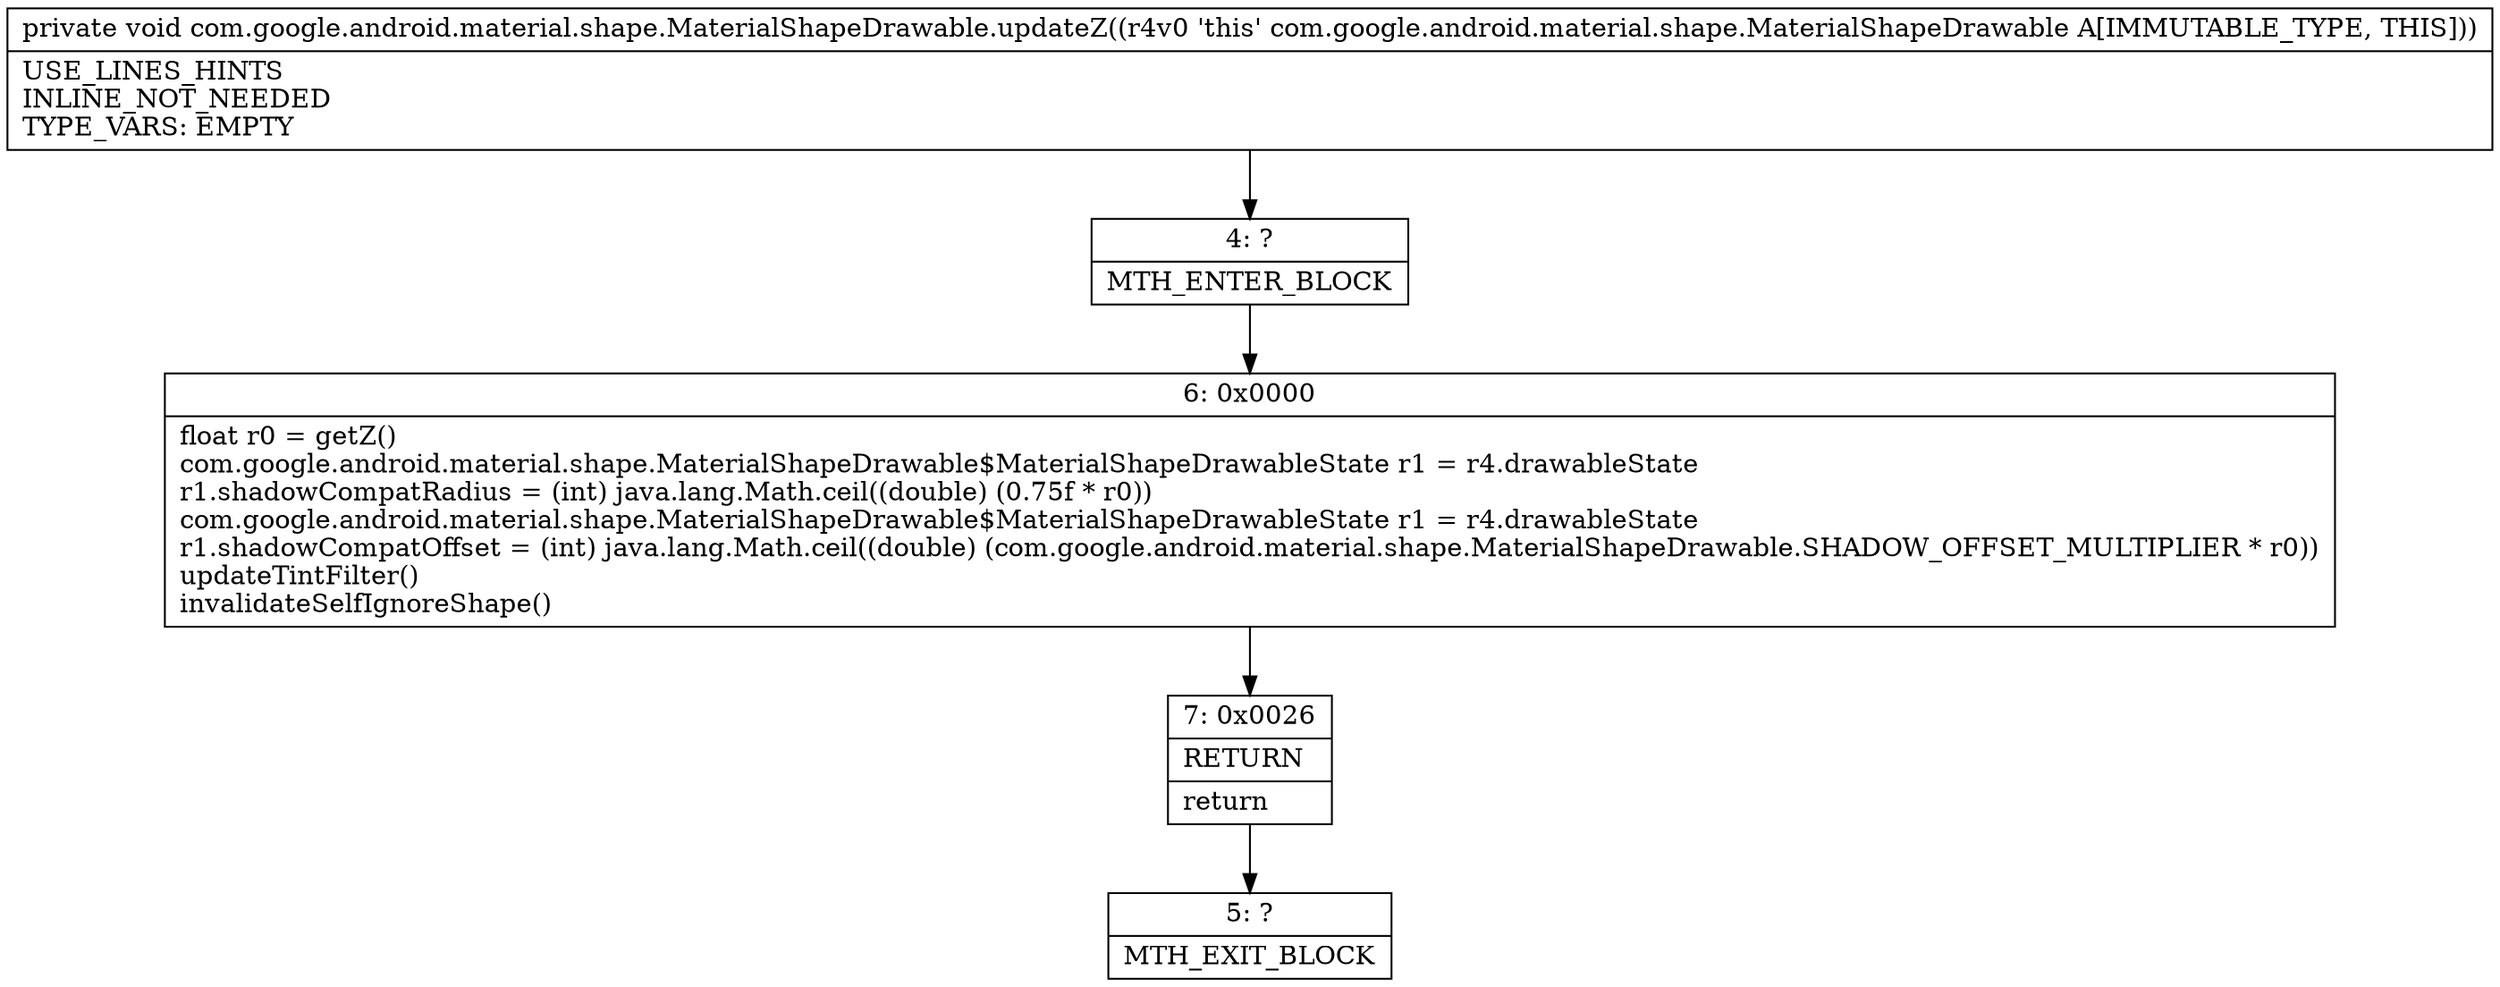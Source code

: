 digraph "CFG forcom.google.android.material.shape.MaterialShapeDrawable.updateZ()V" {
Node_4 [shape=record,label="{4\:\ ?|MTH_ENTER_BLOCK\l}"];
Node_6 [shape=record,label="{6\:\ 0x0000|float r0 = getZ()\lcom.google.android.material.shape.MaterialShapeDrawable$MaterialShapeDrawableState r1 = r4.drawableState\lr1.shadowCompatRadius = (int) java.lang.Math.ceil((double) (0.75f * r0))\lcom.google.android.material.shape.MaterialShapeDrawable$MaterialShapeDrawableState r1 = r4.drawableState\lr1.shadowCompatOffset = (int) java.lang.Math.ceil((double) (com.google.android.material.shape.MaterialShapeDrawable.SHADOW_OFFSET_MULTIPLIER * r0))\lupdateTintFilter()\linvalidateSelfIgnoreShape()\l}"];
Node_7 [shape=record,label="{7\:\ 0x0026|RETURN\l|return\l}"];
Node_5 [shape=record,label="{5\:\ ?|MTH_EXIT_BLOCK\l}"];
MethodNode[shape=record,label="{private void com.google.android.material.shape.MaterialShapeDrawable.updateZ((r4v0 'this' com.google.android.material.shape.MaterialShapeDrawable A[IMMUTABLE_TYPE, THIS]))  | USE_LINES_HINTS\lINLINE_NOT_NEEDED\lTYPE_VARS: EMPTY\l}"];
MethodNode -> Node_4;Node_4 -> Node_6;
Node_6 -> Node_7;
Node_7 -> Node_5;
}

